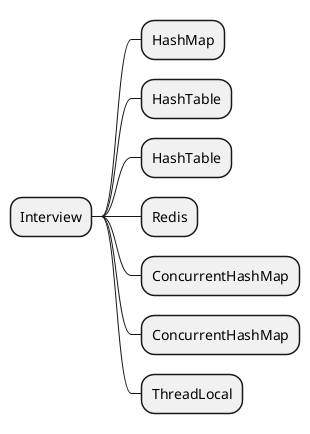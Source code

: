 @startmindmap
* Interview
** HashMap
** HashTable
** HashTable
** Redis
** ConcurrentHashMap
** ConcurrentHashMap
** ThreadLocal

@endmindmap
